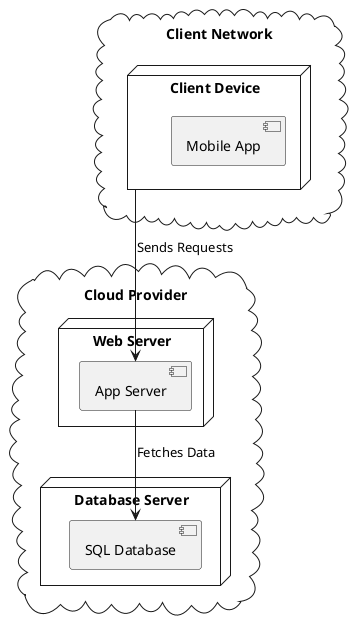 @startuml
cloud "Cloud Provider" {
  node "Web Server" {
    component "App Server"
  }
  node "Database Server" {
    component "SQL Database"
  }
}

cloud "Client Network" {
  node "Client Device" {
    component "Mobile App"
  }
}

"Client Device" --> "App Server" : Sends Requests
"App Server" --> "SQL Database" : Fetches Data
@enduml
